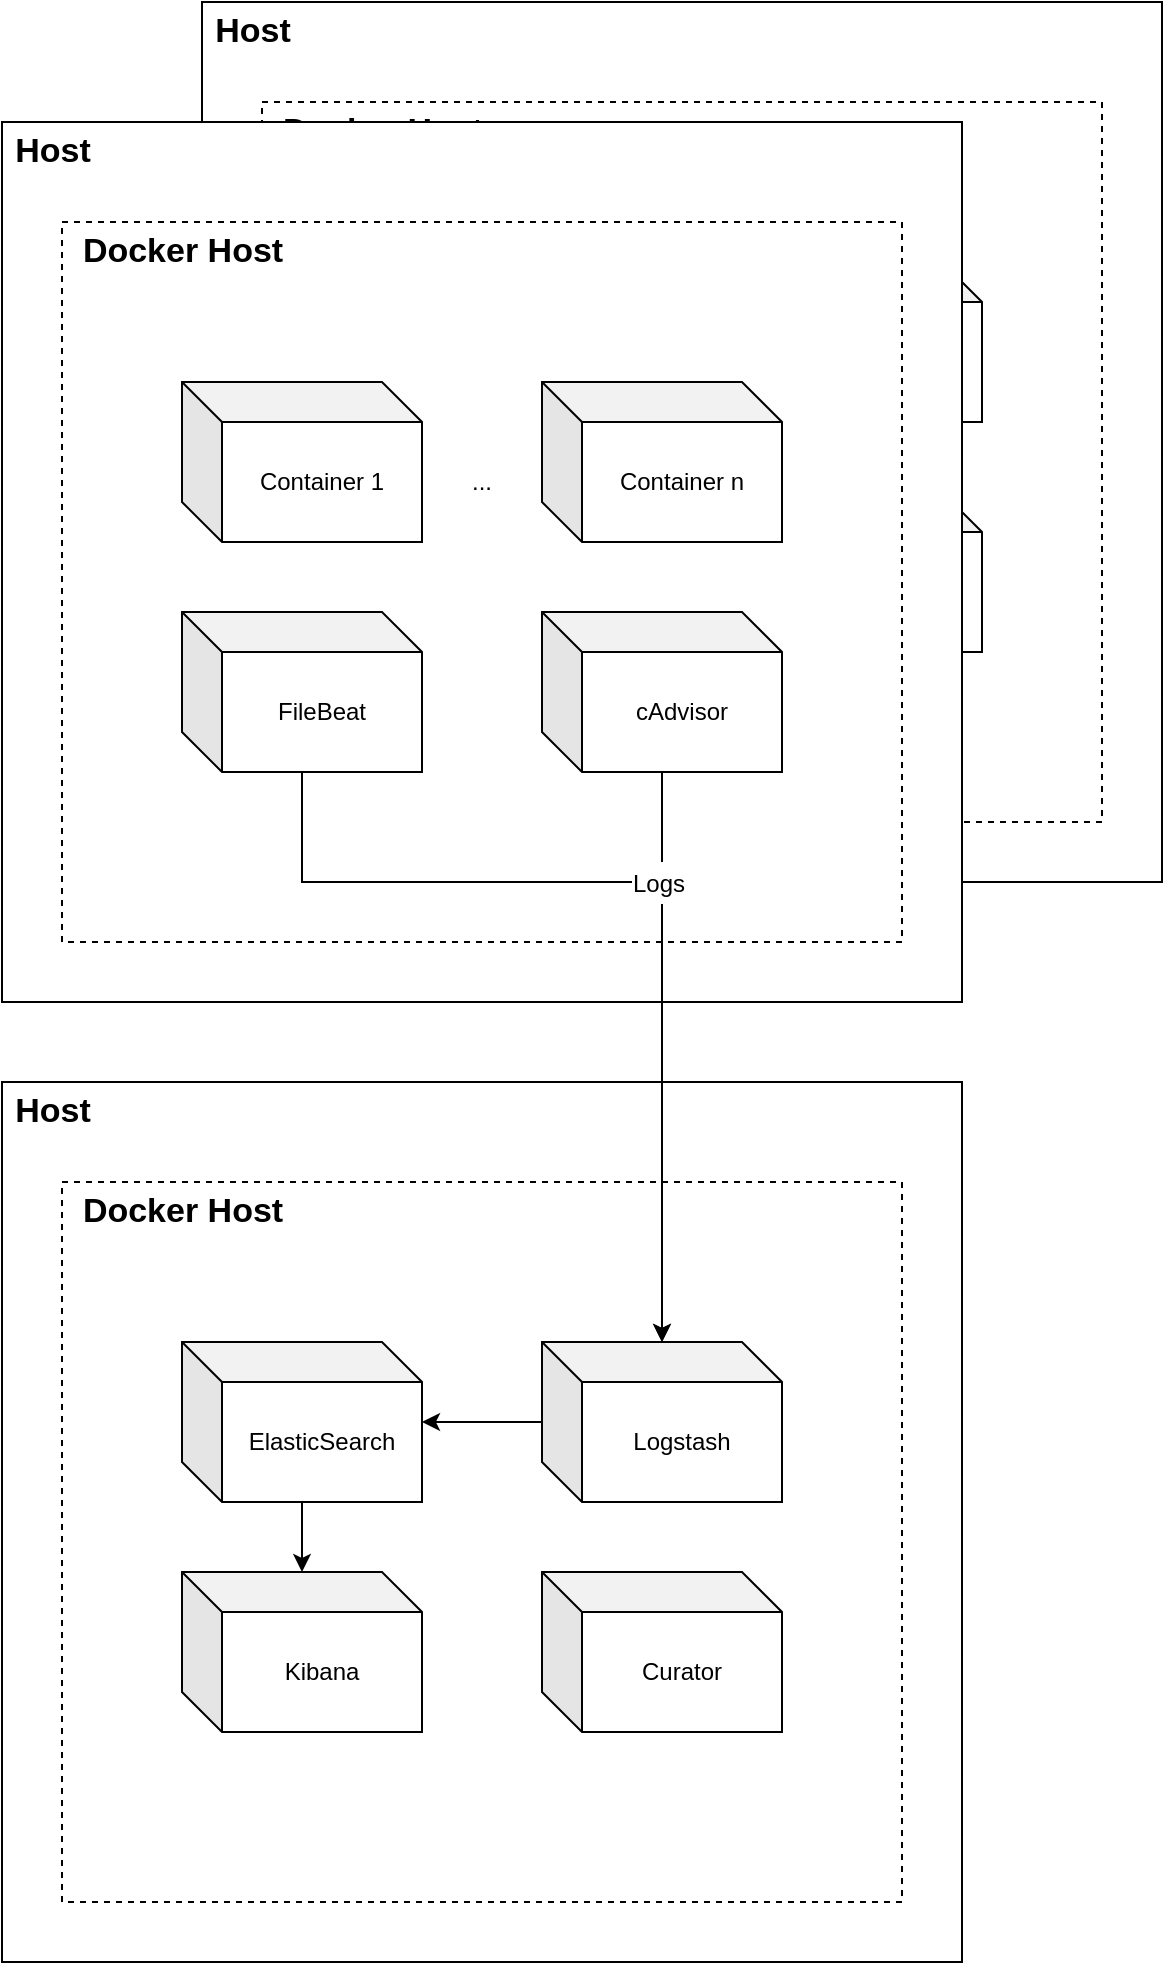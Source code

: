 <mxfile version="12.6.5" type="device"><diagram id="i35w5GDysFGXzkd03VVa" name="Page-1"><mxGraphModel dx="918" dy="1429" grid="1" gridSize="10" guides="1" tooltips="1" connect="1" arrows="1" fold="1" page="1" pageScale="1" pageWidth="850" pageHeight="1100" math="0" shadow="0"><root><mxCell id="0"/><mxCell id="1" parent="0"/><mxCell id="3r1quMg5SP3donx9HcXu-47" value="" style="group" vertex="1" connectable="0" parent="1"><mxGeometry x="140" y="110" width="480" height="440" as="geometry"/></mxCell><mxCell id="3r1quMg5SP3donx9HcXu-48" value="" style="rounded=0;whiteSpace=wrap;html=1;" vertex="1" parent="3r1quMg5SP3donx9HcXu-47"><mxGeometry width="480" height="440" as="geometry"/></mxCell><mxCell id="3r1quMg5SP3donx9HcXu-49" value="" style="rounded=0;whiteSpace=wrap;html=1;dashed=1;" vertex="1" parent="3r1quMg5SP3donx9HcXu-47"><mxGeometry x="30" y="50" width="420" height="360" as="geometry"/></mxCell><mxCell id="3r1quMg5SP3donx9HcXu-50" value="Container 1" style="shape=cube;whiteSpace=wrap;html=1;boundedLbl=1;backgroundOutline=1;darkOpacity=0.05;darkOpacity2=0.1;" vertex="1" parent="3r1quMg5SP3donx9HcXu-47"><mxGeometry x="90" y="130" width="120" height="80" as="geometry"/></mxCell><mxCell id="3r1quMg5SP3donx9HcXu-51" value="Container n" style="shape=cube;whiteSpace=wrap;html=1;boundedLbl=1;backgroundOutline=1;darkOpacity=0.05;darkOpacity2=0.1;" vertex="1" parent="3r1quMg5SP3donx9HcXu-47"><mxGeometry x="270" y="130" width="120" height="80" as="geometry"/></mxCell><mxCell id="3r1quMg5SP3donx9HcXu-52" value="..." style="text;html=1;strokeColor=none;fillColor=none;align=center;verticalAlign=middle;whiteSpace=wrap;rounded=0;" vertex="1" parent="3r1quMg5SP3donx9HcXu-47"><mxGeometry x="220" y="170" width="40" height="20" as="geometry"/></mxCell><mxCell id="3r1quMg5SP3donx9HcXu-53" value="FileBeat" style="shape=cube;whiteSpace=wrap;html=1;boundedLbl=1;backgroundOutline=1;darkOpacity=0.05;darkOpacity2=0.1;" vertex="1" parent="3r1quMg5SP3donx9HcXu-47"><mxGeometry x="90" y="245" width="120" height="80" as="geometry"/></mxCell><mxCell id="3r1quMg5SP3donx9HcXu-54" value="cAdvisor" style="shape=cube;whiteSpace=wrap;html=1;boundedLbl=1;backgroundOutline=1;darkOpacity=0.05;darkOpacity2=0.1;" vertex="1" parent="3r1quMg5SP3donx9HcXu-47"><mxGeometry x="270" y="245" width="120" height="80" as="geometry"/></mxCell><mxCell id="3r1quMg5SP3donx9HcXu-55" value="Docker Host" style="text;html=1;align=center;verticalAlign=middle;resizable=0;points=[];autosize=1;fontStyle=1;fontSize=17;" vertex="1" parent="3r1quMg5SP3donx9HcXu-47"><mxGeometry x="30" y="50" width="120" height="30" as="geometry"/></mxCell><mxCell id="3r1quMg5SP3donx9HcXu-56" value="Host" style="text;html=1;align=center;verticalAlign=middle;resizable=0;points=[];autosize=1;fontStyle=1;fontSize=17;" vertex="1" parent="3r1quMg5SP3donx9HcXu-47"><mxGeometry width="50" height="30" as="geometry"/></mxCell><mxCell id="3r1quMg5SP3donx9HcXu-11" value="" style="group" vertex="1" connectable="0" parent="1"><mxGeometry x="40" y="170" width="480" height="440" as="geometry"/></mxCell><mxCell id="3r1quMg5SP3donx9HcXu-9" value="" style="rounded=0;whiteSpace=wrap;html=1;" vertex="1" parent="3r1quMg5SP3donx9HcXu-11"><mxGeometry width="480" height="440" as="geometry"/></mxCell><mxCell id="3r1quMg5SP3donx9HcXu-1" value="" style="rounded=0;whiteSpace=wrap;html=1;dashed=1;" vertex="1" parent="3r1quMg5SP3donx9HcXu-11"><mxGeometry x="30" y="50" width="420" height="360" as="geometry"/></mxCell><mxCell id="3r1quMg5SP3donx9HcXu-2" value="Container 1" style="shape=cube;whiteSpace=wrap;html=1;boundedLbl=1;backgroundOutline=1;darkOpacity=0.05;darkOpacity2=0.1;" vertex="1" parent="3r1quMg5SP3donx9HcXu-11"><mxGeometry x="90" y="130" width="120" height="80" as="geometry"/></mxCell><mxCell id="3r1quMg5SP3donx9HcXu-3" value="Container n" style="shape=cube;whiteSpace=wrap;html=1;boundedLbl=1;backgroundOutline=1;darkOpacity=0.05;darkOpacity2=0.1;" vertex="1" parent="3r1quMg5SP3donx9HcXu-11"><mxGeometry x="270" y="130" width="120" height="80" as="geometry"/></mxCell><mxCell id="3r1quMg5SP3donx9HcXu-4" value="..." style="text;html=1;strokeColor=none;fillColor=none;align=center;verticalAlign=middle;whiteSpace=wrap;rounded=0;" vertex="1" parent="3r1quMg5SP3donx9HcXu-11"><mxGeometry x="220" y="170" width="40" height="20" as="geometry"/></mxCell><mxCell id="3r1quMg5SP3donx9HcXu-5" value="FileBeat" style="shape=cube;whiteSpace=wrap;html=1;boundedLbl=1;backgroundOutline=1;darkOpacity=0.05;darkOpacity2=0.1;" vertex="1" parent="3r1quMg5SP3donx9HcXu-11"><mxGeometry x="90" y="245" width="120" height="80" as="geometry"/></mxCell><mxCell id="3r1quMg5SP3donx9HcXu-6" value="cAdvisor" style="shape=cube;whiteSpace=wrap;html=1;boundedLbl=1;backgroundOutline=1;darkOpacity=0.05;darkOpacity2=0.1;" vertex="1" parent="3r1quMg5SP3donx9HcXu-11"><mxGeometry x="270" y="245" width="120" height="80" as="geometry"/></mxCell><mxCell id="3r1quMg5SP3donx9HcXu-8" value="Docker Host" style="text;html=1;align=center;verticalAlign=middle;resizable=0;points=[];autosize=1;fontStyle=1;fontSize=17;" vertex="1" parent="3r1quMg5SP3donx9HcXu-11"><mxGeometry x="30" y="50" width="120" height="30" as="geometry"/></mxCell><mxCell id="3r1quMg5SP3donx9HcXu-10" value="Host" style="text;html=1;align=center;verticalAlign=middle;resizable=0;points=[];autosize=1;fontStyle=1;fontSize=17;" vertex="1" parent="3r1quMg5SP3donx9HcXu-11"><mxGeometry width="50" height="30" as="geometry"/></mxCell><mxCell id="3r1quMg5SP3donx9HcXu-12" value="" style="group" vertex="1" connectable="0" parent="1"><mxGeometry x="40" y="650" width="480" height="440" as="geometry"/></mxCell><mxCell id="3r1quMg5SP3donx9HcXu-13" value="" style="rounded=0;whiteSpace=wrap;html=1;" vertex="1" parent="3r1quMg5SP3donx9HcXu-12"><mxGeometry width="480" height="440" as="geometry"/></mxCell><mxCell id="3r1quMg5SP3donx9HcXu-14" value="" style="rounded=0;whiteSpace=wrap;html=1;dashed=1;" vertex="1" parent="3r1quMg5SP3donx9HcXu-12"><mxGeometry x="30" y="50" width="420" height="360" as="geometry"/></mxCell><mxCell id="3r1quMg5SP3donx9HcXu-27" style="edgeStyle=orthogonalEdgeStyle;rounded=0;orthogonalLoop=1;jettySize=auto;html=1;fontSize=17;" edge="1" parent="3r1quMg5SP3donx9HcXu-12" source="3r1quMg5SP3donx9HcXu-15" target="3r1quMg5SP3donx9HcXu-18"><mxGeometry relative="1" as="geometry"/></mxCell><mxCell id="3r1quMg5SP3donx9HcXu-15" value="ElasticSearch" style="shape=cube;whiteSpace=wrap;html=1;boundedLbl=1;backgroundOutline=1;darkOpacity=0.05;darkOpacity2=0.1;" vertex="1" parent="3r1quMg5SP3donx9HcXu-12"><mxGeometry x="90" y="130" width="120" height="80" as="geometry"/></mxCell><mxCell id="3r1quMg5SP3donx9HcXu-26" style="edgeStyle=orthogonalEdgeStyle;rounded=0;orthogonalLoop=1;jettySize=auto;html=1;entryX=1;entryY=0.5;entryDx=0;entryDy=0;entryPerimeter=0;fontSize=17;" edge="1" parent="3r1quMg5SP3donx9HcXu-12" source="3r1quMg5SP3donx9HcXu-16" target="3r1quMg5SP3donx9HcXu-15"><mxGeometry relative="1" as="geometry"/></mxCell><mxCell id="3r1quMg5SP3donx9HcXu-16" value="Logstash" style="shape=cube;whiteSpace=wrap;html=1;boundedLbl=1;backgroundOutline=1;darkOpacity=0.05;darkOpacity2=0.1;" vertex="1" parent="3r1quMg5SP3donx9HcXu-12"><mxGeometry x="270" y="130" width="120" height="80" as="geometry"/></mxCell><mxCell id="3r1quMg5SP3donx9HcXu-18" value="Kibana" style="shape=cube;whiteSpace=wrap;html=1;boundedLbl=1;backgroundOutline=1;darkOpacity=0.05;darkOpacity2=0.1;" vertex="1" parent="3r1quMg5SP3donx9HcXu-12"><mxGeometry x="90" y="245" width="120" height="80" as="geometry"/></mxCell><mxCell id="3r1quMg5SP3donx9HcXu-20" value="Docker Host" style="text;html=1;align=center;verticalAlign=middle;resizable=0;points=[];autosize=1;fontStyle=1;fontSize=17;" vertex="1" parent="3r1quMg5SP3donx9HcXu-12"><mxGeometry x="30" y="50" width="120" height="30" as="geometry"/></mxCell><mxCell id="3r1quMg5SP3donx9HcXu-21" value="Host" style="text;html=1;align=center;verticalAlign=middle;resizable=0;points=[];autosize=1;fontStyle=1;fontSize=17;" vertex="1" parent="3r1quMg5SP3donx9HcXu-12"><mxGeometry width="50" height="30" as="geometry"/></mxCell><mxCell id="3r1quMg5SP3donx9HcXu-59" value="Curator" style="shape=cube;whiteSpace=wrap;html=1;boundedLbl=1;backgroundOutline=1;darkOpacity=0.05;darkOpacity2=0.1;" vertex="1" parent="3r1quMg5SP3donx9HcXu-12"><mxGeometry x="270" y="245" width="120" height="80" as="geometry"/></mxCell><mxCell id="3r1quMg5SP3donx9HcXu-35" style="edgeStyle=orthogonalEdgeStyle;rounded=0;orthogonalLoop=1;jettySize=auto;html=1;fontSize=17;" edge="1" parent="1" source="3r1quMg5SP3donx9HcXu-6" target="3r1quMg5SP3donx9HcXu-16"><mxGeometry relative="1" as="geometry"/></mxCell><mxCell id="3r1quMg5SP3donx9HcXu-36" value="&lt;font style=&quot;font-size: 12px&quot;&gt;Logs&lt;/font&gt;" style="edgeStyle=orthogonalEdgeStyle;rounded=0;orthogonalLoop=1;jettySize=auto;html=1;entryX=0.5;entryY=0;entryDx=0;entryDy=0;entryPerimeter=0;fontSize=17;" edge="1" parent="1" source="3r1quMg5SP3donx9HcXu-5" target="3r1quMg5SP3donx9HcXu-16"><mxGeometry relative="1" as="geometry"><Array as="points"><mxPoint x="190" y="550"/><mxPoint x="370" y="550"/></Array></mxGeometry></mxCell></root></mxGraphModel></diagram></mxfile>